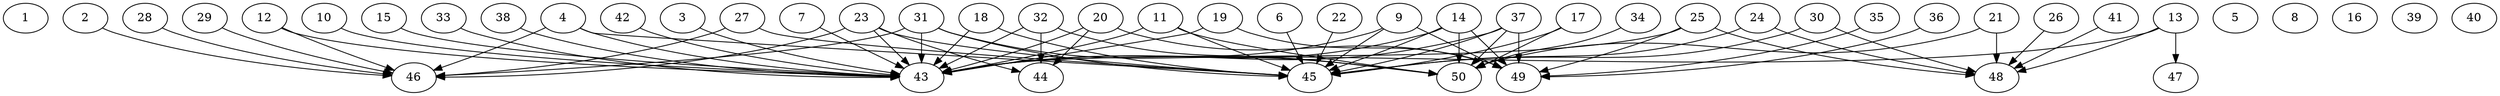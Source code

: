 // DAG automatically generated by daggen at Thu Oct  3 14:07:57 2019
// ./daggen --dot -n 50 --ccr 0.3 --fat 0.9 --regular 0.7 --density 0.5 --mindata 5242880 --maxdata 52428800 
digraph G {
  1 [size="135574187", alpha="0.19", expect_size="40672256"] 
  2 [size="152579413", alpha="0.13", expect_size="45773824"] 
  2 -> 46 [size ="45773824"]
  3 [size="108028587", alpha="0.10", expect_size="32408576"] 
  3 -> 43 [size ="32408576"]
  4 [size="102341973", alpha="0.10", expect_size="30702592"] 
  4 -> 43 [size ="30702592"]
  4 -> 45 [size ="30702592"]
  4 -> 46 [size ="30702592"]
  5 [size="86155947", alpha="0.08", expect_size="25846784"] 
  6 [size="61160107", alpha="0.18", expect_size="18348032"] 
  6 -> 45 [size ="18348032"]
  7 [size="160713387", alpha="0.12", expect_size="48214016"] 
  7 -> 43 [size ="48214016"]
  8 [size="32235520", alpha="0.13", expect_size="9670656"] 
  9 [size="69853867", alpha="0.08", expect_size="20956160"] 
  9 -> 43 [size ="20956160"]
  9 -> 45 [size ="20956160"]
  9 -> 49 [size ="20956160"]
  10 [size="139236693", alpha="0.08", expect_size="41771008"] 
  10 -> 43 [size ="41771008"]
  11 [size="39505920", alpha="0.10", expect_size="11851776"] 
  11 -> 43 [size ="11851776"]
  11 -> 45 [size ="11851776"]
  11 -> 50 [size ="11851776"]
  12 [size="32498347", alpha="0.18", expect_size="9749504"] 
  12 -> 43 [size ="9749504"]
  12 -> 46 [size ="9749504"]
  13 [size="137007787", alpha="0.13", expect_size="41102336"] 
  13 -> 43 [size ="41102336"]
  13 -> 47 [size ="41102336"]
  13 -> 48 [size ="41102336"]
  14 [size="56207360", alpha="0.01", expect_size="16862208"] 
  14 -> 43 [size ="16862208"]
  14 -> 45 [size ="16862208"]
  14 -> 49 [size ="16862208"]
  14 -> 50 [size ="16862208"]
  15 [size="133205333", alpha="0.11", expect_size="39961600"] 
  15 -> 43 [size ="39961600"]
  16 [size="39383040", alpha="0.16", expect_size="11814912"] 
  17 [size="26767360", alpha="0.14", expect_size="8030208"] 
  17 -> 45 [size ="8030208"]
  17 -> 50 [size ="8030208"]
  18 [size="118579200", alpha="0.12", expect_size="35573760"] 
  18 -> 43 [size ="35573760"]
  18 -> 45 [size ="35573760"]
  19 [size="60286293", alpha="0.13", expect_size="18085888"] 
  19 -> 43 [size ="18085888"]
  19 -> 49 [size ="18085888"]
  20 [size="125675520", alpha="0.12", expect_size="37702656"] 
  20 -> 43 [size ="37702656"]
  20 -> 44 [size ="37702656"]
  20 -> 49 [size ="37702656"]
  21 [size="28651520", alpha="0.06", expect_size="8595456"] 
  21 -> 48 [size ="8595456"]
  21 -> 50 [size ="8595456"]
  22 [size="109629440", alpha="0.17", expect_size="32888832"] 
  22 -> 45 [size ="32888832"]
  23 [size="90071040", alpha="0.20", expect_size="27021312"] 
  23 -> 43 [size ="27021312"]
  23 -> 44 [size ="27021312"]
  23 -> 45 [size ="27021312"]
  23 -> 46 [size ="27021312"]
  24 [size="35911680", alpha="0.13", expect_size="10773504"] 
  24 -> 45 [size ="10773504"]
  24 -> 48 [size ="10773504"]
  25 [size="43735040", alpha="0.15", expect_size="13120512"] 
  25 -> 43 [size ="13120512"]
  25 -> 48 [size ="13120512"]
  25 -> 49 [size ="13120512"]
  26 [size="130699947", alpha="0.03", expect_size="39209984"] 
  26 -> 48 [size ="39209984"]
  27 [size="100614827", alpha="0.09", expect_size="30184448"] 
  27 -> 45 [size ="30184448"]
  27 -> 46 [size ="30184448"]
  28 [size="50681173", alpha="0.17", expect_size="15204352"] 
  28 -> 46 [size ="15204352"]
  29 [size="141260800", alpha="0.11", expect_size="42378240"] 
  29 -> 46 [size ="42378240"]
  30 [size="84565333", alpha="0.01", expect_size="25369600"] 
  30 -> 45 [size ="25369600"]
  30 -> 48 [size ="25369600"]
  31 [size="19585707", alpha="0.14", expect_size="5875712"] 
  31 -> 43 [size ="5875712"]
  31 -> 45 [size ="5875712"]
  31 -> 46 [size ="5875712"]
  31 -> 50 [size ="5875712"]
  32 [size="64426667", alpha="0.09", expect_size="19328000"] 
  32 -> 43 [size ="19328000"]
  32 -> 44 [size ="19328000"]
  32 -> 50 [size ="19328000"]
  33 [size="39618560", alpha="0.18", expect_size="11885568"] 
  33 -> 43 [size ="11885568"]
  34 [size="35717120", alpha="0.13", expect_size="10715136"] 
  34 -> 50 [size ="10715136"]
  35 [size="137584640", alpha="0.03", expect_size="41275392"] 
  35 -> 49 [size ="41275392"]
  36 [size="99334827", alpha="0.15", expect_size="29800448"] 
  36 -> 49 [size ="29800448"]
  37 [size="121941333", alpha="0.09", expect_size="36582400"] 
  37 -> 43 [size ="36582400"]
  37 -> 45 [size ="36582400"]
  37 -> 49 [size ="36582400"]
  37 -> 50 [size ="36582400"]
  38 [size="34068480", alpha="0.15", expect_size="10220544"] 
  38 -> 43 [size ="10220544"]
  39 [size="165051733", alpha="0.07", expect_size="49515520"] 
  40 [size="95402667", alpha="0.12", expect_size="28620800"] 
  41 [size="104178347", alpha="0.19", expect_size="31253504"] 
  41 -> 48 [size ="31253504"]
  42 [size="56115200", alpha="0.18", expect_size="16834560"] 
  42 -> 43 [size ="16834560"]
  43 [size="123525120", alpha="0.06", expect_size="37057536"] 
  44 [size="111370240", alpha="0.16", expect_size="33411072"] 
  45 [size="58381653", alpha="0.10", expect_size="17514496"] 
  46 [size="80288427", alpha="0.18", expect_size="24086528"] 
  47 [size="41714347", alpha="0.16", expect_size="12514304"] 
  48 [size="109236907", alpha="0.19", expect_size="32771072"] 
  49 [size="69393067", alpha="0.18", expect_size="20817920"] 
  50 [size="122269013", alpha="0.05", expect_size="36680704"] 
}
